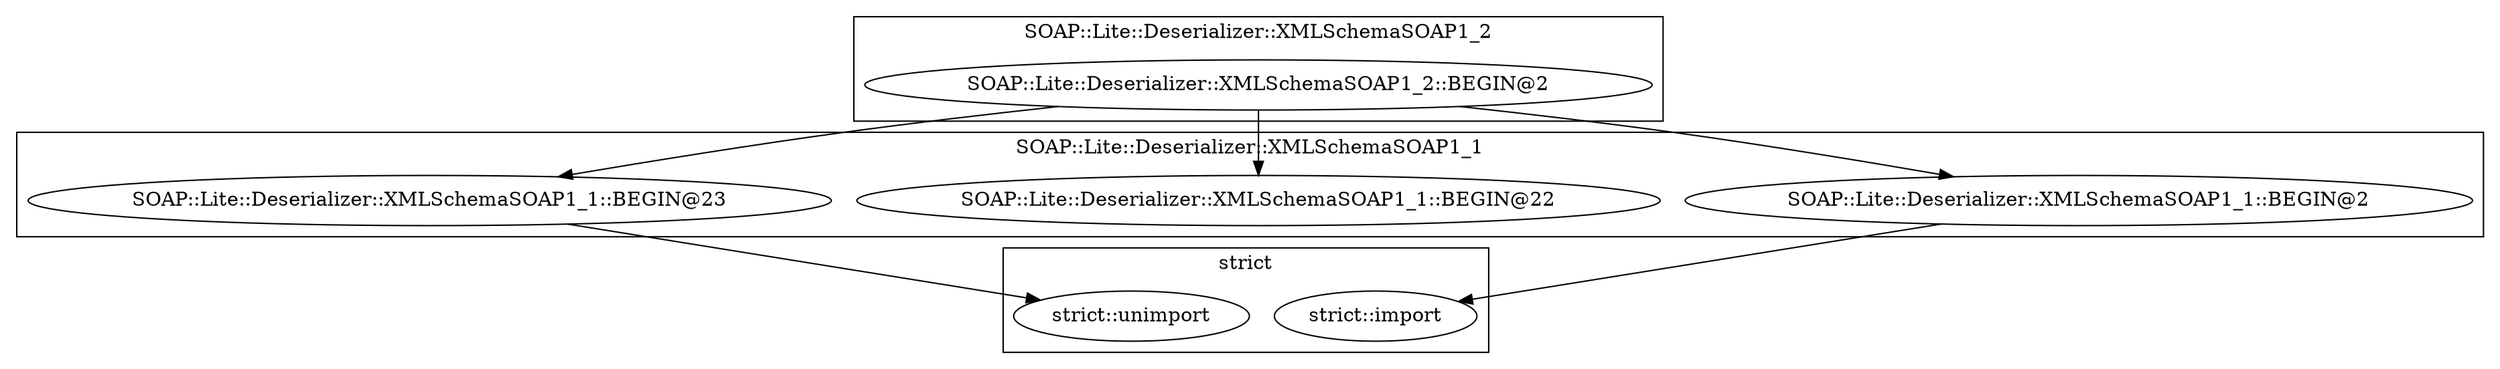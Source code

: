 digraph {
graph [overlap=false]
subgraph cluster_strict {
	label="strict";
	"strict::import";
	"strict::unimport";
}
subgraph cluster_SOAP_Lite_Deserializer_XMLSchemaSOAP1_1 {
	label="SOAP::Lite::Deserializer::XMLSchemaSOAP1_1";
	"SOAP::Lite::Deserializer::XMLSchemaSOAP1_1::BEGIN@23";
	"SOAP::Lite::Deserializer::XMLSchemaSOAP1_1::BEGIN@22";
	"SOAP::Lite::Deserializer::XMLSchemaSOAP1_1::BEGIN@2";
}
subgraph cluster_SOAP_Lite_Deserializer_XMLSchemaSOAP1_2 {
	label="SOAP::Lite::Deserializer::XMLSchemaSOAP1_2";
	"SOAP::Lite::Deserializer::XMLSchemaSOAP1_2::BEGIN@2";
}
"SOAP::Lite::Deserializer::XMLSchemaSOAP1_2::BEGIN@2" -> "SOAP::Lite::Deserializer::XMLSchemaSOAP1_1::BEGIN@22";
"SOAP::Lite::Deserializer::XMLSchemaSOAP1_1::BEGIN@23" -> "strict::unimport";
"SOAP::Lite::Deserializer::XMLSchemaSOAP1_2::BEGIN@2" -> "SOAP::Lite::Deserializer::XMLSchemaSOAP1_1::BEGIN@2";
"SOAP::Lite::Deserializer::XMLSchemaSOAP1_2::BEGIN@2" -> "SOAP::Lite::Deserializer::XMLSchemaSOAP1_1::BEGIN@23";
"SOAP::Lite::Deserializer::XMLSchemaSOAP1_1::BEGIN@2" -> "strict::import";
}
